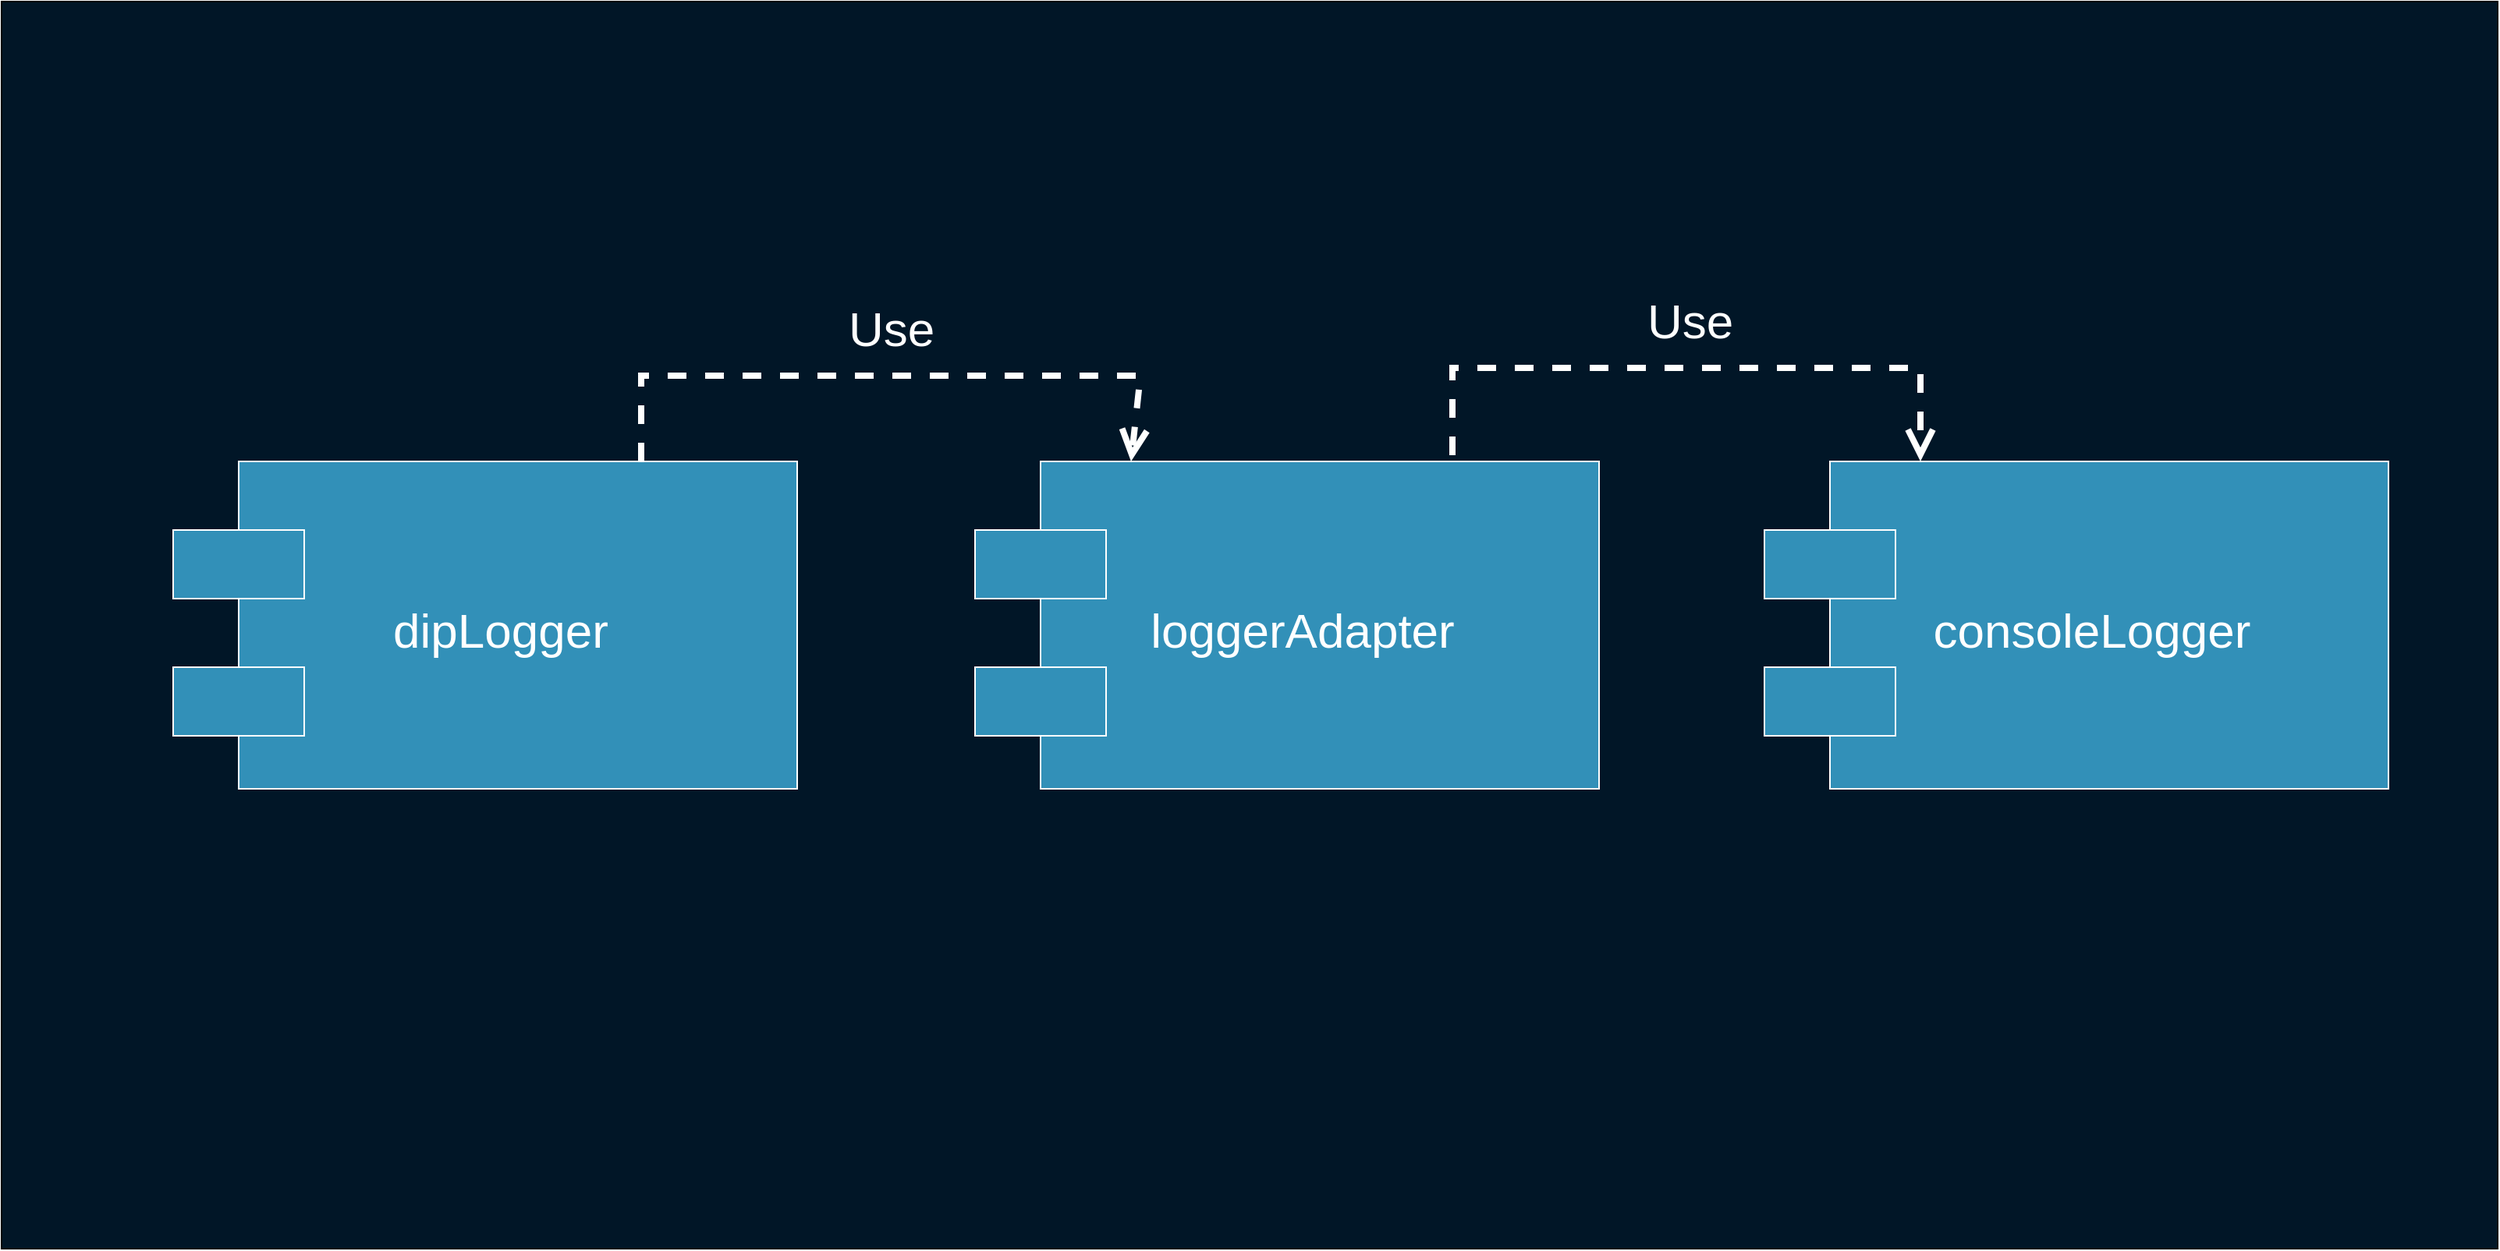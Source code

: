 <mxfile version="13.0.3" type="device"><diagram name="Page-1" id="b5b7bab2-c9e2-2cf4-8b2a-24fd1a2a6d21"><mxGraphModel dx="4152" dy="1240" grid="1" gridSize="10" guides="1" tooltips="1" connect="1" arrows="1" fold="1" page="1" pageScale="1" pageWidth="827" pageHeight="1169" background="#ffffff" math="0" shadow="0"><root><mxCell id="0"/><mxCell id="1" parent="0"/><mxCell id="crDRbli0xWPwZ9U8P9Jx-28" value="" style="rounded=0;whiteSpace=wrap;html=1;fillColor=#011627;fontSize=30;fontColor=#FFFFFF;strokeColor=#000000;" parent="1" vertex="1"><mxGeometry x="-1860" y="90" width="1600" height="800" as="geometry"/></mxCell><mxCell id="DCdFdqNJGPphD0C1cl4i-1" value="dipLogger" style="shape=module;align=center;spacingLeft=20;align=center;verticalAlign=middle;fontSize=31;fillColor=#3290B8;fontColor=#FFFFFF;labelPosition=center;verticalLabelPosition=middle;jettyWidth=84;jettyHeight=44;strokeColor=#FFFFFF;" parent="1" vertex="1"><mxGeometry x="-1750" y="385" width="400" height="210" as="geometry"/></mxCell><mxCell id="DCdFdqNJGPphD0C1cl4i-2" value="loggerAdapter" style="shape=module;align=center;spacingLeft=20;align=center;verticalAlign=middle;fontSize=31;fillColor=#3290B8;fontColor=#FFFFFF;labelPosition=center;verticalLabelPosition=middle;jettyWidth=84;jettyHeight=44;strokeColor=#FFFFFF;" parent="1" vertex="1"><mxGeometry x="-1236" y="385" width="400" height="210" as="geometry"/></mxCell><mxCell id="DCdFdqNJGPphD0C1cl4i-3" value="consoleLogger" style="shape=module;align=center;spacingLeft=20;align=center;verticalAlign=middle;fontSize=31;fillColor=#3290B8;fontColor=#FFFFFF;labelPosition=center;verticalLabelPosition=middle;jettyWidth=84;jettyHeight=44;strokeColor=#FFFFFF;" parent="1" vertex="1"><mxGeometry x="-730" y="385" width="400" height="210" as="geometry"/></mxCell><mxCell id="DCdFdqNJGPphD0C1cl4i-4" value="Use" style="endArrow=open;endSize=12;dashed=1;html=1;fontSize=31;fontColor=#FFFFFF;strokeColor=#FFFFFF;entryX=0.25;entryY=0;entryDx=0;entryDy=0;strokeWidth=4;exitX=0.75;exitY=0;exitDx=0;exitDy=0;labelBackgroundColor=none;rounded=0;" parent="1" source="DCdFdqNJGPphD0C1cl4i-1" target="DCdFdqNJGPphD0C1cl4i-2" edge="1"><mxGeometry y="30" width="160" relative="1" as="geometry"><mxPoint x="-1940" y="790" as="sourcePoint"/><mxPoint x="-1780" y="790" as="targetPoint"/><Array as="points"><mxPoint x="-1450" y="330"/><mxPoint x="-1130" y="330"/></Array><mxPoint as="offset"/></mxGeometry></mxCell><mxCell id="DCdFdqNJGPphD0C1cl4i-5" value="Use" style="endArrow=open;endSize=12;dashed=1;html=1;fontSize=31;fontColor=#FFFFFF;strokeColor=#FFFFFF;entryX=0.25;entryY=0;entryDx=0;entryDy=0;strokeWidth=4;labelBackgroundColor=none;rounded=0;" parent="1" target="DCdFdqNJGPphD0C1cl4i-3" edge="1"><mxGeometry y="30" width="160" relative="1" as="geometry"><mxPoint x="-930" y="381" as="sourcePoint"/><mxPoint x="-520" y="325.0" as="targetPoint"/><Array as="points"><mxPoint x="-930" y="325"/><mxPoint x="-630" y="325"/></Array><mxPoint as="offset"/></mxGeometry></mxCell></root></mxGraphModel></diagram></mxfile>